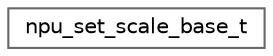 digraph "Graphical Class Hierarchy"
{
 // LATEX_PDF_SIZE
  bgcolor="transparent";
  edge [fontname=Helvetica,fontsize=10,labelfontname=Helvetica,labelfontsize=10];
  node [fontname=Helvetica,fontsize=10,shape=box,height=0.2,width=0.4];
  rankdir="LR";
  Node0 [id="Node000000",label="npu_set_scale_base_t",height=0.2,width=0.4,color="grey40", fillcolor="white", style="filled",URL="$structnpu__set__scale__base__t.html",tooltip=" "];
}
